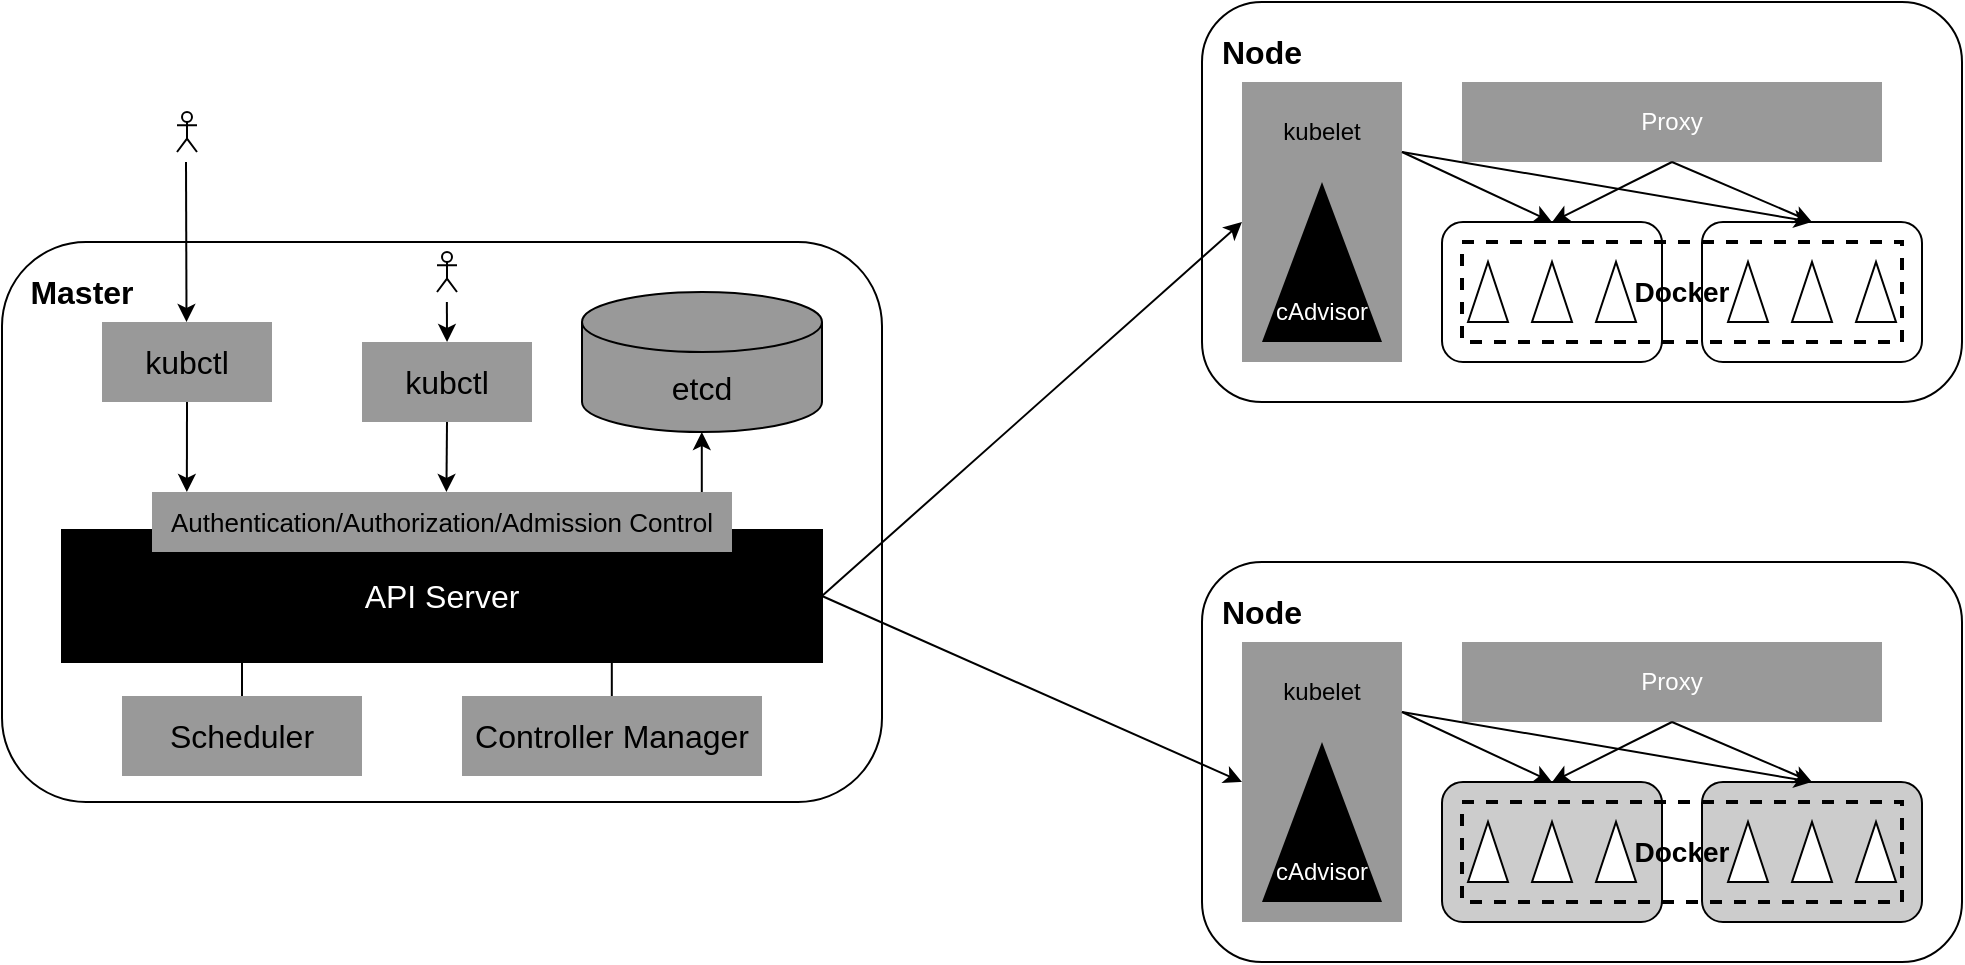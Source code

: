 <mxfile version="21.6.1" type="device">
  <diagram name="第 1 页" id="BU6Q65cIdg73-IPY4VQ8">
    <mxGraphModel dx="1418" dy="820" grid="1" gridSize="10" guides="1" tooltips="1" connect="1" arrows="1" fold="1" page="1" pageScale="1" pageWidth="1169" pageHeight="827" math="0" shadow="0">
      <root>
        <mxCell id="0" />
        <mxCell id="1" parent="0" />
        <mxCell id="0XGtaPL-Q8ta_YeYpODU-73" value="" style="group" parent="1" vertex="1" connectable="0">
          <mxGeometry x="80" y="120" width="980" height="480" as="geometry" />
        </mxCell>
        <mxCell id="st4I57soAoaPSC-TbPq0-2" value="" style="rounded=1;whiteSpace=wrap;html=1;fontSize=16;" parent="0XGtaPL-Q8ta_YeYpODU-73" vertex="1">
          <mxGeometry y="120" width="440" height="280" as="geometry" />
        </mxCell>
        <mxCell id="st4I57soAoaPSC-TbPq0-4" value="" style="rounded=1;whiteSpace=wrap;html=1;" parent="0XGtaPL-Q8ta_YeYpODU-73" vertex="1">
          <mxGeometry x="600" width="380" height="200" as="geometry" />
        </mxCell>
        <mxCell id="0XGtaPL-Q8ta_YeYpODU-2" value="&lt;font color=&quot;#ffffff&quot;&gt;API Server&lt;/font&gt;" style="rounded=0;whiteSpace=wrap;html=1;fillColor=#000000;fontSize=16;" parent="0XGtaPL-Q8ta_YeYpODU-73" vertex="1">
          <mxGeometry x="30" y="264" width="380" height="66" as="geometry" />
        </mxCell>
        <mxCell id="0XGtaPL-Q8ta_YeYpODU-3" value="Scheduler" style="rounded=0;whiteSpace=wrap;html=1;fontSize=16;fillColor=#999999;strokeColor=none;" parent="0XGtaPL-Q8ta_YeYpODU-73" vertex="1">
          <mxGeometry x="60" y="347" width="120" height="40" as="geometry" />
        </mxCell>
        <mxCell id="0XGtaPL-Q8ta_YeYpODU-4" value="Controller Manager" style="rounded=0;whiteSpace=wrap;html=1;fontSize=16;strokeColor=none;fillColor=#999999;" parent="0XGtaPL-Q8ta_YeYpODU-73" vertex="1">
          <mxGeometry x="230" y="347" width="150" height="40" as="geometry" />
        </mxCell>
        <mxCell id="0XGtaPL-Q8ta_YeYpODU-7" value="Authentication/Authorization/Admission Control" style="rounded=0;whiteSpace=wrap;html=1;fontSize=13;strokeColor=none;fillColor=#999999;" parent="0XGtaPL-Q8ta_YeYpODU-73" vertex="1">
          <mxGeometry x="75" y="245" width="290" height="30" as="geometry" />
        </mxCell>
        <mxCell id="0XGtaPL-Q8ta_YeYpODU-8" value="kubctl" style="rounded=0;whiteSpace=wrap;html=1;fontSize=16;strokeColor=none;fillColor=#999999;" parent="0XGtaPL-Q8ta_YeYpODU-73" vertex="1">
          <mxGeometry x="50" y="160" width="85" height="40" as="geometry" />
        </mxCell>
        <mxCell id="0XGtaPL-Q8ta_YeYpODU-9" value="kubctl" style="rounded=0;whiteSpace=wrap;html=1;fontSize=16;strokeColor=none;fillColor=#999999;" parent="0XGtaPL-Q8ta_YeYpODU-73" vertex="1">
          <mxGeometry x="180" y="170" width="85" height="40" as="geometry" />
        </mxCell>
        <mxCell id="0XGtaPL-Q8ta_YeYpODU-10" value="etcd" style="shape=cylinder3;whiteSpace=wrap;html=1;boundedLbl=1;backgroundOutline=1;size=15;fontSize=16;fillColor=#999999;" parent="0XGtaPL-Q8ta_YeYpODU-73" vertex="1">
          <mxGeometry x="290" y="145" width="120" height="70" as="geometry" />
        </mxCell>
        <mxCell id="0XGtaPL-Q8ta_YeYpODU-17" value="" style="endArrow=classic;html=1;rounded=0;" parent="0XGtaPL-Q8ta_YeYpODU-73" edge="1">
          <mxGeometry width="50" height="50" relative="1" as="geometry">
            <mxPoint x="349.9" y="245" as="sourcePoint" />
            <mxPoint x="349.9" y="215" as="targetPoint" />
          </mxGeometry>
        </mxCell>
        <mxCell id="0XGtaPL-Q8ta_YeYpODU-18" value="" style="endArrow=classic;html=1;rounded=0;exitX=0.5;exitY=1;exitDx=0;exitDy=0;" parent="0XGtaPL-Q8ta_YeYpODU-73" source="0XGtaPL-Q8ta_YeYpODU-8" edge="1">
          <mxGeometry width="50" height="50" relative="1" as="geometry">
            <mxPoint x="92.43" y="205" as="sourcePoint" />
            <mxPoint x="92.43" y="245" as="targetPoint" />
          </mxGeometry>
        </mxCell>
        <mxCell id="0XGtaPL-Q8ta_YeYpODU-20" value="" style="endArrow=classic;html=1;rounded=0;exitX=0.5;exitY=1;exitDx=0;exitDy=0;" parent="0XGtaPL-Q8ta_YeYpODU-73" source="0XGtaPL-Q8ta_YeYpODU-9" edge="1">
          <mxGeometry width="50" height="50" relative="1" as="geometry">
            <mxPoint x="222.78" y="200" as="sourcePoint" />
            <mxPoint x="222.21" y="245" as="targetPoint" />
          </mxGeometry>
        </mxCell>
        <mxCell id="0XGtaPL-Q8ta_YeYpODU-22" value="" style="endArrow=classic;html=1;rounded=0;" parent="0XGtaPL-Q8ta_YeYpODU-73" edge="1">
          <mxGeometry width="50" height="50" relative="1" as="geometry">
            <mxPoint x="92" y="80" as="sourcePoint" />
            <mxPoint x="92.26" y="160" as="targetPoint" />
          </mxGeometry>
        </mxCell>
        <mxCell id="0XGtaPL-Q8ta_YeYpODU-23" value="" style="endArrow=classic;html=1;rounded=0;" parent="0XGtaPL-Q8ta_YeYpODU-73" edge="1">
          <mxGeometry width="50" height="50" relative="1" as="geometry">
            <mxPoint x="222.43" y="150" as="sourcePoint" />
            <mxPoint x="222.52" y="170" as="targetPoint" />
          </mxGeometry>
        </mxCell>
        <mxCell id="0XGtaPL-Q8ta_YeYpODU-24" value="" style="endArrow=none;html=1;rounded=0;" parent="0XGtaPL-Q8ta_YeYpODU-73" edge="1">
          <mxGeometry width="50" height="50" relative="1" as="geometry">
            <mxPoint x="120.02" y="347" as="sourcePoint" />
            <mxPoint x="120" y="330" as="targetPoint" />
          </mxGeometry>
        </mxCell>
        <mxCell id="0XGtaPL-Q8ta_YeYpODU-26" value="" style="endArrow=none;html=1;rounded=0;" parent="0XGtaPL-Q8ta_YeYpODU-73" edge="1">
          <mxGeometry width="50" height="50" relative="1" as="geometry">
            <mxPoint x="304.92" y="347" as="sourcePoint" />
            <mxPoint x="304.9" y="330" as="targetPoint" />
          </mxGeometry>
        </mxCell>
        <mxCell id="0XGtaPL-Q8ta_YeYpODU-27" value="&lt;b&gt;Master&lt;/b&gt;" style="text;html=1;strokeColor=none;fillColor=none;align=center;verticalAlign=middle;whiteSpace=wrap;rounded=0;fontSize=16;" parent="0XGtaPL-Q8ta_YeYpODU-73" vertex="1">
          <mxGeometry x="10" y="130" width="60" height="30" as="geometry" />
        </mxCell>
        <mxCell id="0XGtaPL-Q8ta_YeYpODU-28" value="" style="rounded=0;whiteSpace=wrap;html=1;strokeColor=none;fillColor=#999999;" parent="0XGtaPL-Q8ta_YeYpODU-73" vertex="1">
          <mxGeometry x="620" y="40" width="80" height="140" as="geometry" />
        </mxCell>
        <mxCell id="0XGtaPL-Q8ta_YeYpODU-29" value="&lt;font color=&quot;#ffffff&quot;&gt;Proxy&lt;/font&gt;" style="rounded=0;whiteSpace=wrap;html=1;strokeColor=none;fillColor=#999999;" parent="0XGtaPL-Q8ta_YeYpODU-73" vertex="1">
          <mxGeometry x="730" y="40" width="210" height="40" as="geometry" />
        </mxCell>
        <mxCell id="0XGtaPL-Q8ta_YeYpODU-30" value="" style="rounded=1;whiteSpace=wrap;html=1;" parent="0XGtaPL-Q8ta_YeYpODU-73" vertex="1">
          <mxGeometry x="720" y="110" width="110" height="70" as="geometry" />
        </mxCell>
        <mxCell id="0XGtaPL-Q8ta_YeYpODU-32" value="" style="triangle;whiteSpace=wrap;html=1;rotation=-90;labelBackgroundColor=none;fillColor=#000000;strokeColor=none;" parent="0XGtaPL-Q8ta_YeYpODU-73" vertex="1">
          <mxGeometry x="620" y="100" width="80" height="60" as="geometry" />
        </mxCell>
        <mxCell id="0XGtaPL-Q8ta_YeYpODU-33" value="kubelet" style="text;html=1;strokeColor=none;fillColor=none;align=center;verticalAlign=middle;whiteSpace=wrap;rounded=0;" parent="0XGtaPL-Q8ta_YeYpODU-73" vertex="1">
          <mxGeometry x="630" y="50" width="60" height="30" as="geometry" />
        </mxCell>
        <mxCell id="0XGtaPL-Q8ta_YeYpODU-34" value="&lt;font color=&quot;#ffffff&quot;&gt;cAdvisor&lt;/font&gt;" style="text;html=1;strokeColor=none;fillColor=none;align=center;verticalAlign=middle;whiteSpace=wrap;rounded=0;" parent="0XGtaPL-Q8ta_YeYpODU-73" vertex="1">
          <mxGeometry x="630" y="140" width="60" height="30" as="geometry" />
        </mxCell>
        <mxCell id="0XGtaPL-Q8ta_YeYpODU-35" value="" style="triangle;whiteSpace=wrap;html=1;rotation=-90;" parent="0XGtaPL-Q8ta_YeYpODU-73" vertex="1">
          <mxGeometry x="728" y="135" width="30" height="20" as="geometry" />
        </mxCell>
        <mxCell id="0XGtaPL-Q8ta_YeYpODU-36" value="" style="triangle;whiteSpace=wrap;html=1;rotation=-90;" parent="0XGtaPL-Q8ta_YeYpODU-73" vertex="1">
          <mxGeometry x="760" y="135" width="30" height="20" as="geometry" />
        </mxCell>
        <mxCell id="0XGtaPL-Q8ta_YeYpODU-37" value="" style="triangle;whiteSpace=wrap;html=1;rotation=-90;" parent="0XGtaPL-Q8ta_YeYpODU-73" vertex="1">
          <mxGeometry x="792" y="135" width="30" height="20" as="geometry" />
        </mxCell>
        <mxCell id="0XGtaPL-Q8ta_YeYpODU-42" value="" style="group" parent="0XGtaPL-Q8ta_YeYpODU-73" vertex="1" connectable="0">
          <mxGeometry x="850" y="110" width="110" height="70" as="geometry" />
        </mxCell>
        <mxCell id="0XGtaPL-Q8ta_YeYpODU-38" value="" style="rounded=1;whiteSpace=wrap;html=1;" parent="0XGtaPL-Q8ta_YeYpODU-42" vertex="1">
          <mxGeometry width="110" height="70" as="geometry" />
        </mxCell>
        <mxCell id="0XGtaPL-Q8ta_YeYpODU-39" value="" style="triangle;whiteSpace=wrap;html=1;rotation=-90;" parent="0XGtaPL-Q8ta_YeYpODU-42" vertex="1">
          <mxGeometry x="8" y="25" width="30" height="20" as="geometry" />
        </mxCell>
        <mxCell id="0XGtaPL-Q8ta_YeYpODU-40" value="" style="triangle;whiteSpace=wrap;html=1;rotation=-90;" parent="0XGtaPL-Q8ta_YeYpODU-42" vertex="1">
          <mxGeometry x="40" y="25" width="30" height="20" as="geometry" />
        </mxCell>
        <mxCell id="0XGtaPL-Q8ta_YeYpODU-41" value="" style="triangle;whiteSpace=wrap;html=1;rotation=-90;" parent="0XGtaPL-Q8ta_YeYpODU-42" vertex="1">
          <mxGeometry x="72" y="25" width="30" height="20" as="geometry" />
        </mxCell>
        <mxCell id="0XGtaPL-Q8ta_YeYpODU-43" value="" style="rounded=0;whiteSpace=wrap;html=1;fillColor=none;dashed=1;strokeWidth=2;" parent="0XGtaPL-Q8ta_YeYpODU-73" vertex="1">
          <mxGeometry x="730" y="120" width="220" height="50" as="geometry" />
        </mxCell>
        <mxCell id="0XGtaPL-Q8ta_YeYpODU-44" value="&lt;b&gt;&lt;font style=&quot;font-size: 14px;&quot;&gt;Docker&lt;/font&gt;&lt;/b&gt;" style="text;html=1;strokeColor=none;fillColor=none;align=center;verticalAlign=middle;whiteSpace=wrap;rounded=0;" parent="0XGtaPL-Q8ta_YeYpODU-73" vertex="1">
          <mxGeometry x="810" y="130" width="60" height="30" as="geometry" />
        </mxCell>
        <mxCell id="0XGtaPL-Q8ta_YeYpODU-45" value="&lt;b&gt;Node&lt;/b&gt;" style="text;html=1;strokeColor=none;fillColor=none;align=center;verticalAlign=middle;whiteSpace=wrap;rounded=0;fontSize=16;" parent="0XGtaPL-Q8ta_YeYpODU-73" vertex="1">
          <mxGeometry x="600" y="10" width="60" height="30" as="geometry" />
        </mxCell>
        <mxCell id="0XGtaPL-Q8ta_YeYpODU-46" value="" style="rounded=1;whiteSpace=wrap;html=1;" parent="0XGtaPL-Q8ta_YeYpODU-73" vertex="1">
          <mxGeometry x="600" y="280" width="380" height="200" as="geometry" />
        </mxCell>
        <mxCell id="0XGtaPL-Q8ta_YeYpODU-47" value="" style="rounded=0;whiteSpace=wrap;html=1;fillColor=#999999;strokeColor=none;" parent="0XGtaPL-Q8ta_YeYpODU-73" vertex="1">
          <mxGeometry x="620" y="320" width="80" height="140" as="geometry" />
        </mxCell>
        <mxCell id="0XGtaPL-Q8ta_YeYpODU-48" value="&lt;font color=&quot;#ffffff&quot;&gt;Proxy&lt;/font&gt;" style="rounded=0;whiteSpace=wrap;html=1;fillColor=#999999;strokeColor=none;" parent="0XGtaPL-Q8ta_YeYpODU-73" vertex="1">
          <mxGeometry x="730" y="320" width="210" height="40" as="geometry" />
        </mxCell>
        <mxCell id="0XGtaPL-Q8ta_YeYpODU-49" value="" style="rounded=1;whiteSpace=wrap;html=1;fillColor=#CCCCCC;" parent="0XGtaPL-Q8ta_YeYpODU-73" vertex="1">
          <mxGeometry x="720" y="390" width="110" height="70" as="geometry" />
        </mxCell>
        <mxCell id="0XGtaPL-Q8ta_YeYpODU-50" value="" style="triangle;whiteSpace=wrap;html=1;rotation=-90;labelBackgroundColor=none;fillColor=#000000;strokeColor=none;" parent="0XGtaPL-Q8ta_YeYpODU-73" vertex="1">
          <mxGeometry x="620" y="380" width="80" height="60" as="geometry" />
        </mxCell>
        <mxCell id="0XGtaPL-Q8ta_YeYpODU-51" value="kubelet" style="text;html=1;strokeColor=none;fillColor=none;align=center;verticalAlign=middle;whiteSpace=wrap;rounded=0;" parent="0XGtaPL-Q8ta_YeYpODU-73" vertex="1">
          <mxGeometry x="630" y="330" width="60" height="30" as="geometry" />
        </mxCell>
        <mxCell id="0XGtaPL-Q8ta_YeYpODU-52" value="&lt;font color=&quot;#ffffff&quot;&gt;cAdvisor&lt;/font&gt;" style="text;html=1;strokeColor=none;fillColor=none;align=center;verticalAlign=middle;whiteSpace=wrap;rounded=0;" parent="0XGtaPL-Q8ta_YeYpODU-73" vertex="1">
          <mxGeometry x="630" y="420" width="60" height="30" as="geometry" />
        </mxCell>
        <mxCell id="0XGtaPL-Q8ta_YeYpODU-53" value="" style="triangle;whiteSpace=wrap;html=1;rotation=-90;" parent="0XGtaPL-Q8ta_YeYpODU-73" vertex="1">
          <mxGeometry x="728" y="415" width="30" height="20" as="geometry" />
        </mxCell>
        <mxCell id="0XGtaPL-Q8ta_YeYpODU-54" value="" style="triangle;whiteSpace=wrap;html=1;rotation=-90;" parent="0XGtaPL-Q8ta_YeYpODU-73" vertex="1">
          <mxGeometry x="760" y="415" width="30" height="20" as="geometry" />
        </mxCell>
        <mxCell id="0XGtaPL-Q8ta_YeYpODU-55" value="" style="triangle;whiteSpace=wrap;html=1;rotation=-90;" parent="0XGtaPL-Q8ta_YeYpODU-73" vertex="1">
          <mxGeometry x="792" y="415" width="30" height="20" as="geometry" />
        </mxCell>
        <mxCell id="0XGtaPL-Q8ta_YeYpODU-56" value="" style="group" parent="0XGtaPL-Q8ta_YeYpODU-73" vertex="1" connectable="0">
          <mxGeometry x="850" y="390" width="110" height="70" as="geometry" />
        </mxCell>
        <mxCell id="0XGtaPL-Q8ta_YeYpODU-57" value="" style="rounded=1;whiteSpace=wrap;html=1;fillColor=#CCCCCC;" parent="0XGtaPL-Q8ta_YeYpODU-56" vertex="1">
          <mxGeometry width="110" height="70" as="geometry" />
        </mxCell>
        <mxCell id="0XGtaPL-Q8ta_YeYpODU-58" value="" style="triangle;whiteSpace=wrap;html=1;rotation=-90;" parent="0XGtaPL-Q8ta_YeYpODU-56" vertex="1">
          <mxGeometry x="8" y="25" width="30" height="20" as="geometry" />
        </mxCell>
        <mxCell id="0XGtaPL-Q8ta_YeYpODU-59" value="" style="triangle;whiteSpace=wrap;html=1;rotation=-90;" parent="0XGtaPL-Q8ta_YeYpODU-56" vertex="1">
          <mxGeometry x="40" y="25" width="30" height="20" as="geometry" />
        </mxCell>
        <mxCell id="0XGtaPL-Q8ta_YeYpODU-60" value="" style="triangle;whiteSpace=wrap;html=1;rotation=-90;" parent="0XGtaPL-Q8ta_YeYpODU-56" vertex="1">
          <mxGeometry x="72" y="25" width="30" height="20" as="geometry" />
        </mxCell>
        <mxCell id="0XGtaPL-Q8ta_YeYpODU-61" value="" style="rounded=0;whiteSpace=wrap;html=1;fillColor=none;dashed=1;strokeWidth=2;" parent="0XGtaPL-Q8ta_YeYpODU-73" vertex="1">
          <mxGeometry x="730" y="400" width="220" height="50" as="geometry" />
        </mxCell>
        <mxCell id="0XGtaPL-Q8ta_YeYpODU-62" value="&lt;b&gt;&lt;font style=&quot;font-size: 14px;&quot;&gt;Docker&lt;/font&gt;&lt;/b&gt;" style="text;html=1;strokeColor=none;fillColor=none;align=center;verticalAlign=middle;whiteSpace=wrap;rounded=0;" parent="0XGtaPL-Q8ta_YeYpODU-73" vertex="1">
          <mxGeometry x="810" y="410" width="60" height="30" as="geometry" />
        </mxCell>
        <mxCell id="0XGtaPL-Q8ta_YeYpODU-63" value="&lt;b&gt;Node&lt;/b&gt;" style="text;html=1;strokeColor=none;fillColor=none;align=center;verticalAlign=middle;whiteSpace=wrap;rounded=0;fontSize=16;" parent="0XGtaPL-Q8ta_YeYpODU-73" vertex="1">
          <mxGeometry x="600" y="290" width="60" height="30" as="geometry" />
        </mxCell>
        <mxCell id="0XGtaPL-Q8ta_YeYpODU-64" value="" style="endArrow=classic;html=1;rounded=0;entryX=0;entryY=0.5;entryDx=0;entryDy=0;exitX=1;exitY=0.5;exitDx=0;exitDy=0;" parent="0XGtaPL-Q8ta_YeYpODU-73" source="0XGtaPL-Q8ta_YeYpODU-2" target="0XGtaPL-Q8ta_YeYpODU-28" edge="1">
          <mxGeometry width="50" height="50" relative="1" as="geometry">
            <mxPoint x="410" y="270" as="sourcePoint" />
            <mxPoint x="460" y="220" as="targetPoint" />
          </mxGeometry>
        </mxCell>
        <mxCell id="0XGtaPL-Q8ta_YeYpODU-65" value="" style="endArrow=classic;html=1;rounded=0;exitX=1;exitY=0.5;exitDx=0;exitDy=0;entryX=0;entryY=0.5;entryDx=0;entryDy=0;" parent="0XGtaPL-Q8ta_YeYpODU-73" source="0XGtaPL-Q8ta_YeYpODU-2" target="0XGtaPL-Q8ta_YeYpODU-47" edge="1">
          <mxGeometry width="50" height="50" relative="1" as="geometry">
            <mxPoint x="460" y="350" as="sourcePoint" />
            <mxPoint x="510" y="300" as="targetPoint" />
          </mxGeometry>
        </mxCell>
        <mxCell id="0XGtaPL-Q8ta_YeYpODU-68" value="" style="shape=umlActor;verticalLabelPosition=bottom;verticalAlign=top;html=1;outlineConnect=0;" parent="0XGtaPL-Q8ta_YeYpODU-73" vertex="1">
          <mxGeometry x="217.5" y="125" width="10" height="20" as="geometry" />
        </mxCell>
        <mxCell id="0XGtaPL-Q8ta_YeYpODU-72" value="" style="shape=umlActor;verticalLabelPosition=bottom;verticalAlign=top;html=1;outlineConnect=0;" parent="0XGtaPL-Q8ta_YeYpODU-73" vertex="1">
          <mxGeometry x="87.5" y="55" width="10" height="20" as="geometry" />
        </mxCell>
        <mxCell id="qjVm-_-8QYZTus0LaoMf-1" value="" style="endArrow=classic;html=1;rounded=0;exitX=0.5;exitY=1;exitDx=0;exitDy=0;entryX=0.5;entryY=0;entryDx=0;entryDy=0;" edge="1" parent="0XGtaPL-Q8ta_YeYpODU-73" source="0XGtaPL-Q8ta_YeYpODU-29" target="0XGtaPL-Q8ta_YeYpODU-38">
          <mxGeometry width="50" height="50" relative="1" as="geometry">
            <mxPoint x="1020" y="200" as="sourcePoint" />
            <mxPoint x="1070" y="150" as="targetPoint" />
          </mxGeometry>
        </mxCell>
        <mxCell id="qjVm-_-8QYZTus0LaoMf-2" value="" style="endArrow=classic;html=1;rounded=0;entryX=0.5;entryY=0;entryDx=0;entryDy=0;exitX=0.5;exitY=1;exitDx=0;exitDy=0;" edge="1" parent="0XGtaPL-Q8ta_YeYpODU-73" source="0XGtaPL-Q8ta_YeYpODU-29" target="0XGtaPL-Q8ta_YeYpODU-30">
          <mxGeometry width="50" height="50" relative="1" as="geometry">
            <mxPoint x="840" y="80" as="sourcePoint" />
            <mxPoint x="1070" y="150" as="targetPoint" />
          </mxGeometry>
        </mxCell>
        <mxCell id="qjVm-_-8QYZTus0LaoMf-3" value="" style="endArrow=classic;html=1;rounded=0;entryX=0.5;entryY=0;entryDx=0;entryDy=0;exitX=1;exitY=0.25;exitDx=0;exitDy=0;" edge="1" parent="0XGtaPL-Q8ta_YeYpODU-73" source="0XGtaPL-Q8ta_YeYpODU-28" target="0XGtaPL-Q8ta_YeYpODU-30">
          <mxGeometry width="50" height="50" relative="1" as="geometry">
            <mxPoint x="570" y="270" as="sourcePoint" />
            <mxPoint x="620" y="220" as="targetPoint" />
          </mxGeometry>
        </mxCell>
        <mxCell id="qjVm-_-8QYZTus0LaoMf-4" value="" style="endArrow=classic;html=1;rounded=0;entryX=0.5;entryY=0;entryDx=0;entryDy=0;exitX=1;exitY=0.25;exitDx=0;exitDy=0;" edge="1" parent="0XGtaPL-Q8ta_YeYpODU-73" source="0XGtaPL-Q8ta_YeYpODU-28" target="0XGtaPL-Q8ta_YeYpODU-38">
          <mxGeometry width="50" height="50" relative="1" as="geometry">
            <mxPoint x="580" y="270" as="sourcePoint" />
            <mxPoint x="630" y="220" as="targetPoint" />
          </mxGeometry>
        </mxCell>
        <mxCell id="qjVm-_-8QYZTus0LaoMf-5" value="" style="endArrow=classic;html=1;rounded=0;exitX=0.5;exitY=1;exitDx=0;exitDy=0;entryX=0.5;entryY=0;entryDx=0;entryDy=0;" edge="1" parent="0XGtaPL-Q8ta_YeYpODU-73" source="0XGtaPL-Q8ta_YeYpODU-48" target="0XGtaPL-Q8ta_YeYpODU-57">
          <mxGeometry width="50" height="50" relative="1" as="geometry">
            <mxPoint x="910" y="270" as="sourcePoint" />
            <mxPoint x="960" y="230" as="targetPoint" />
          </mxGeometry>
        </mxCell>
        <mxCell id="qjVm-_-8QYZTus0LaoMf-6" value="" style="endArrow=classic;html=1;rounded=0;entryX=0.5;entryY=0;entryDx=0;entryDy=0;exitX=0.5;exitY=1;exitDx=0;exitDy=0;" edge="1" parent="0XGtaPL-Q8ta_YeYpODU-73" source="0XGtaPL-Q8ta_YeYpODU-48" target="0XGtaPL-Q8ta_YeYpODU-49">
          <mxGeometry width="50" height="50" relative="1" as="geometry">
            <mxPoint x="610" y="600" as="sourcePoint" />
            <mxPoint x="660" y="550" as="targetPoint" />
          </mxGeometry>
        </mxCell>
        <mxCell id="qjVm-_-8QYZTus0LaoMf-7" value="" style="endArrow=classic;html=1;rounded=0;entryX=0.5;entryY=0;entryDx=0;entryDy=0;exitX=1;exitY=0.25;exitDx=0;exitDy=0;" edge="1" parent="0XGtaPL-Q8ta_YeYpODU-73" source="0XGtaPL-Q8ta_YeYpODU-47" target="0XGtaPL-Q8ta_YeYpODU-49">
          <mxGeometry width="50" height="50" relative="1" as="geometry">
            <mxPoint x="590" y="560" as="sourcePoint" />
            <mxPoint x="640" y="510" as="targetPoint" />
          </mxGeometry>
        </mxCell>
        <mxCell id="qjVm-_-8QYZTus0LaoMf-8" value="" style="endArrow=classic;html=1;rounded=0;entryX=0.5;entryY=0;entryDx=0;entryDy=0;exitX=1;exitY=0.25;exitDx=0;exitDy=0;" edge="1" parent="0XGtaPL-Q8ta_YeYpODU-73" source="0XGtaPL-Q8ta_YeYpODU-47" target="0XGtaPL-Q8ta_YeYpODU-57">
          <mxGeometry width="50" height="50" relative="1" as="geometry">
            <mxPoint x="640" y="570" as="sourcePoint" />
            <mxPoint x="690" y="520" as="targetPoint" />
          </mxGeometry>
        </mxCell>
      </root>
    </mxGraphModel>
  </diagram>
</mxfile>
